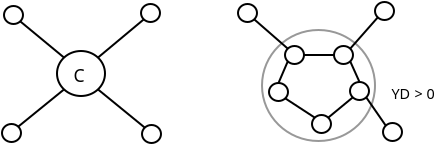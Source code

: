 <?xml version="1.0" encoding="UTF-8"?>
<dia:diagram xmlns:dia="http://www.lysator.liu.se/~alla/dia/">
  <dia:layer name="Hintergrund" visible="true">
    <dia:object type="Standard - Ellipse" version="0" id="O0">
      <dia:attribute name="obj_pos">
        <dia:point val="18.0,4.35"/>
      </dia:attribute>
      <dia:attribute name="obj_bb">
        <dia:rectangle val="17.95,4.3;23.7,9.95"/>
      </dia:attribute>
      <dia:attribute name="elem_corner">
        <dia:point val="18.0,4.35"/>
      </dia:attribute>
      <dia:attribute name="elem_width">
        <dia:real val="5.65"/>
      </dia:attribute>
      <dia:attribute name="elem_height">
        <dia:real val="5.55"/>
      </dia:attribute>
      <dia:attribute name="border_width">
        <dia:real val="0.1"/>
      </dia:attribute>
      <dia:attribute name="border_color">
        <dia:color val="#989898"/>
      </dia:attribute>
    </dia:object>
    <dia:object type="Standard - Ellipse" version="0" id="O1">
      <dia:attribute name="obj_pos">
        <dia:point val="5.1,3.15"/>
      </dia:attribute>
      <dia:attribute name="obj_bb">
        <dia:rectangle val="5.05,3.1;6.1,4.1"/>
      </dia:attribute>
      <dia:attribute name="elem_corner">
        <dia:point val="5.1,3.15"/>
      </dia:attribute>
      <dia:attribute name="elem_width">
        <dia:real val="0.95"/>
      </dia:attribute>
      <dia:attribute name="elem_height">
        <dia:real val="0.9"/>
      </dia:attribute>
    </dia:object>
    <dia:object type="Standard - Ellipse" version="0" id="O2">
      <dia:attribute name="obj_pos">
        <dia:point val="5,9.05"/>
      </dia:attribute>
      <dia:attribute name="obj_bb">
        <dia:rectangle val="4.95,9;6,10"/>
      </dia:attribute>
      <dia:attribute name="elem_corner">
        <dia:point val="5,9.05"/>
      </dia:attribute>
      <dia:attribute name="elem_width">
        <dia:real val="0.95"/>
      </dia:attribute>
      <dia:attribute name="elem_height">
        <dia:real val="0.9"/>
      </dia:attribute>
    </dia:object>
    <dia:object type="Standard - Ellipse" version="0" id="O3">
      <dia:attribute name="obj_pos">
        <dia:point val="11.95,3.05"/>
      </dia:attribute>
      <dia:attribute name="obj_bb">
        <dia:rectangle val="11.9,3;12.95,4"/>
      </dia:attribute>
      <dia:attribute name="elem_corner">
        <dia:point val="11.95,3.05"/>
      </dia:attribute>
      <dia:attribute name="elem_width">
        <dia:real val="0.95"/>
      </dia:attribute>
      <dia:attribute name="elem_height">
        <dia:real val="0.9"/>
      </dia:attribute>
    </dia:object>
    <dia:object type="Standard - Ellipse" version="0" id="O4">
      <dia:attribute name="obj_pos">
        <dia:point val="12,9.1"/>
      </dia:attribute>
      <dia:attribute name="obj_bb">
        <dia:rectangle val="11.95,9.05;13,10.05"/>
      </dia:attribute>
      <dia:attribute name="elem_corner">
        <dia:point val="12,9.1"/>
      </dia:attribute>
      <dia:attribute name="elem_width">
        <dia:real val="0.95"/>
      </dia:attribute>
      <dia:attribute name="elem_height">
        <dia:real val="0.9"/>
      </dia:attribute>
    </dia:object>
    <dia:object type="Standard - Ellipse" version="0" id="O5">
      <dia:attribute name="obj_pos">
        <dia:point val="7.75,5.4"/>
      </dia:attribute>
      <dia:attribute name="obj_bb">
        <dia:rectangle val="7.7,5.35;10.2,7.7"/>
      </dia:attribute>
      <dia:attribute name="elem_corner">
        <dia:point val="7.75,5.4"/>
      </dia:attribute>
      <dia:attribute name="elem_width">
        <dia:real val="2.4"/>
      </dia:attribute>
      <dia:attribute name="elem_height">
        <dia:real val="2.25"/>
      </dia:attribute>
    </dia:object>
    <dia:object type="Standard - Text" version="0" id="O6">
      <dia:attribute name="obj_pos">
        <dia:point val="8.85,6.95"/>
      </dia:attribute>
      <dia:attribute name="obj_bb">
        <dia:rectangle val="8.413,6.057;9.237,7.307"/>
      </dia:attribute>
      <dia:attribute name="text">
        <dia:composite type="text">
          <dia:attribute name="string">
            <dia:string>#C#</dia:string>
          </dia:attribute>
          <dia:attribute name="font">
            <dia:font name="Helvetica"/>
          </dia:attribute>
          <dia:attribute name="height">
            <dia:real val="1.1"/>
          </dia:attribute>
          <dia:attribute name="pos">
            <dia:point val="8.85,6.95"/>
          </dia:attribute>
          <dia:attribute name="color">
            <dia:color val="#000000"/>
          </dia:attribute>
          <dia:attribute name="alignment">
            <dia:enum val="1"/>
          </dia:attribute>
        </dia:composite>
      </dia:attribute>
    </dia:object>
    <dia:object type="Standard - Line" version="0" id="O7">
      <dia:attribute name="obj_pos">
        <dia:point val="12.089,3.818"/>
      </dia:attribute>
      <dia:attribute name="obj_bb">
        <dia:rectangle val="9.728,3.748;12.159,5.8"/>
      </dia:attribute>
      <dia:attribute name="conn_endpoints">
        <dia:point val="12.089,3.818"/>
        <dia:point val="9.799,5.729"/>
      </dia:attribute>
      <dia:attribute name="numcp">
        <dia:int val="1"/>
      </dia:attribute>
      <dia:connections>
        <dia:connection handle="0" to="O3" connection="5"/>
        <dia:connection handle="1" to="O5" connection="2"/>
      </dia:connections>
    </dia:object>
    <dia:object type="Standard - Line" version="0" id="O8">
      <dia:attribute name="obj_pos">
        <dia:point val="5.911,3.918"/>
      </dia:attribute>
      <dia:attribute name="obj_bb">
        <dia:rectangle val="5.84,3.848;8.172,5.8"/>
      </dia:attribute>
      <dia:attribute name="conn_endpoints">
        <dia:point val="5.911,3.918"/>
        <dia:point val="8.101,5.729"/>
      </dia:attribute>
      <dia:attribute name="numcp">
        <dia:int val="1"/>
      </dia:attribute>
      <dia:connections>
        <dia:connection handle="0" to="O1" connection="7"/>
        <dia:connection handle="1" to="O5" connection="0"/>
      </dia:connections>
    </dia:object>
    <dia:object type="Standard - Line" version="0" id="O9">
      <dia:attribute name="obj_pos">
        <dia:point val="5.811,9.182"/>
      </dia:attribute>
      <dia:attribute name="obj_bb">
        <dia:rectangle val="5.741,7.25;8.172,9.252"/>
      </dia:attribute>
      <dia:attribute name="conn_endpoints">
        <dia:point val="5.811,9.182"/>
        <dia:point val="8.101,7.321"/>
      </dia:attribute>
      <dia:attribute name="numcp">
        <dia:int val="1"/>
      </dia:attribute>
      <dia:connections>
        <dia:connection handle="0" to="O2" connection="2"/>
        <dia:connection handle="1" to="O5" connection="5"/>
      </dia:connections>
    </dia:object>
    <dia:object type="Standard - Line" version="0" id="O10">
      <dia:attribute name="obj_pos">
        <dia:point val="12.139,9.232"/>
      </dia:attribute>
      <dia:attribute name="obj_bb">
        <dia:rectangle val="9.728,7.25;12.21,9.302"/>
      </dia:attribute>
      <dia:attribute name="conn_endpoints">
        <dia:point val="12.139,9.232"/>
        <dia:point val="9.799,7.321"/>
      </dia:attribute>
      <dia:attribute name="numcp">
        <dia:int val="1"/>
      </dia:attribute>
      <dia:connections>
        <dia:connection handle="0" to="O4" connection="0"/>
        <dia:connection handle="1" to="O5" connection="7"/>
      </dia:connections>
    </dia:object>
    <dia:object type="Standard - Ellipse" version="0" id="O11">
      <dia:attribute name="obj_pos">
        <dia:point val="16.8,3.05"/>
      </dia:attribute>
      <dia:attribute name="obj_bb">
        <dia:rectangle val="16.75,3;17.8,4"/>
      </dia:attribute>
      <dia:attribute name="elem_corner">
        <dia:point val="16.8,3.05"/>
      </dia:attribute>
      <dia:attribute name="elem_width">
        <dia:real val="0.95"/>
      </dia:attribute>
      <dia:attribute name="elem_height">
        <dia:real val="0.9"/>
      </dia:attribute>
    </dia:object>
    <dia:object type="Standard - Ellipse" version="0" id="O12">
      <dia:attribute name="obj_pos">
        <dia:point val="23.65,2.95"/>
      </dia:attribute>
      <dia:attribute name="obj_bb">
        <dia:rectangle val="23.6,2.9;24.65,3.9"/>
      </dia:attribute>
      <dia:attribute name="elem_corner">
        <dia:point val="23.65,2.95"/>
      </dia:attribute>
      <dia:attribute name="elem_width">
        <dia:real val="0.95"/>
      </dia:attribute>
      <dia:attribute name="elem_height">
        <dia:real val="0.9"/>
      </dia:attribute>
    </dia:object>
    <dia:object type="Standard - Ellipse" version="0" id="O13">
      <dia:attribute name="obj_pos">
        <dia:point val="24.05,9"/>
      </dia:attribute>
      <dia:attribute name="obj_bb">
        <dia:rectangle val="24.0,8.95;25.05,9.95"/>
      </dia:attribute>
      <dia:attribute name="elem_corner">
        <dia:point val="24.05,9"/>
      </dia:attribute>
      <dia:attribute name="elem_width">
        <dia:real val="0.95"/>
      </dia:attribute>
      <dia:attribute name="elem_height">
        <dia:real val="0.9"/>
      </dia:attribute>
    </dia:object>
    <dia:object type="Standard - Line" version="0" id="O14">
      <dia:attribute name="obj_pos">
        <dia:point val="23.789,3.718"/>
      </dia:attribute>
      <dia:attribute name="obj_bb">
        <dia:rectangle val="22.34,3.648;23.86,5.352"/>
      </dia:attribute>
      <dia:attribute name="conn_endpoints">
        <dia:point val="23.789,3.718"/>
        <dia:point val="22.411,5.282"/>
      </dia:attribute>
      <dia:attribute name="numcp">
        <dia:int val="1"/>
      </dia:attribute>
      <dia:connections>
        <dia:connection handle="0" to="O12" connection="5"/>
        <dia:connection handle="1" to="O18" connection="2"/>
      </dia:connections>
    </dia:object>
    <dia:object type="Standard - Line" version="0" id="O15">
      <dia:attribute name="obj_pos">
        <dia:point val="17.611,3.818"/>
      </dia:attribute>
      <dia:attribute name="obj_bb">
        <dia:rectangle val="17.54,3.748;19.36,5.352"/>
      </dia:attribute>
      <dia:attribute name="conn_endpoints">
        <dia:point val="17.611,3.818"/>
        <dia:point val="19.289,5.282"/>
      </dia:attribute>
      <dia:attribute name="numcp">
        <dia:int val="1"/>
      </dia:attribute>
      <dia:connections>
        <dia:connection handle="0" to="O11" connection="7"/>
        <dia:connection handle="1" to="O17" connection="0"/>
      </dia:connections>
    </dia:object>
    <dia:object type="Standard - Line" version="0" id="O16">
      <dia:attribute name="obj_pos">
        <dia:point val="24.189,9.132"/>
      </dia:attribute>
      <dia:attribute name="obj_bb">
        <dia:rectangle val="23.141,7.649;24.259,9.201"/>
      </dia:attribute>
      <dia:attribute name="conn_endpoints">
        <dia:point val="24.189,9.132"/>
        <dia:point val="23.211,7.718"/>
      </dia:attribute>
      <dia:attribute name="numcp">
        <dia:int val="1"/>
      </dia:attribute>
      <dia:connections>
        <dia:connection handle="0" to="O13" connection="0"/>
        <dia:connection handle="1" to="O19" connection="7"/>
      </dia:connections>
    </dia:object>
    <dia:object type="Standard - Ellipse" version="0" id="O17">
      <dia:attribute name="obj_pos">
        <dia:point val="19.15,5.15"/>
      </dia:attribute>
      <dia:attribute name="obj_bb">
        <dia:rectangle val="19.1,5.1;20.15,6.1"/>
      </dia:attribute>
      <dia:attribute name="elem_corner">
        <dia:point val="19.15,5.15"/>
      </dia:attribute>
      <dia:attribute name="elem_width">
        <dia:real val="0.95"/>
      </dia:attribute>
      <dia:attribute name="elem_height">
        <dia:real val="0.9"/>
      </dia:attribute>
    </dia:object>
    <dia:object type="Standard - Ellipse" version="0" id="O18">
      <dia:attribute name="obj_pos">
        <dia:point val="21.6,5.15"/>
      </dia:attribute>
      <dia:attribute name="obj_bb">
        <dia:rectangle val="21.55,5.1;22.6,6.1"/>
      </dia:attribute>
      <dia:attribute name="elem_corner">
        <dia:point val="21.6,5.15"/>
      </dia:attribute>
      <dia:attribute name="elem_width">
        <dia:real val="0.95"/>
      </dia:attribute>
      <dia:attribute name="elem_height">
        <dia:real val="0.9"/>
      </dia:attribute>
    </dia:object>
    <dia:object type="Standard - Ellipse" version="0" id="O19">
      <dia:attribute name="obj_pos">
        <dia:point val="22.4,6.95"/>
      </dia:attribute>
      <dia:attribute name="obj_bb">
        <dia:rectangle val="22.35,6.9;23.4,7.9"/>
      </dia:attribute>
      <dia:attribute name="elem_corner">
        <dia:point val="22.4,6.95"/>
      </dia:attribute>
      <dia:attribute name="elem_width">
        <dia:real val="0.95"/>
      </dia:attribute>
      <dia:attribute name="elem_height">
        <dia:real val="0.9"/>
      </dia:attribute>
    </dia:object>
    <dia:object type="Standard - Ellipse" version="0" id="O20">
      <dia:attribute name="obj_pos">
        <dia:point val="20.5,8.6"/>
      </dia:attribute>
      <dia:attribute name="obj_bb">
        <dia:rectangle val="20.45,8.55;21.5,9.55"/>
      </dia:attribute>
      <dia:attribute name="elem_corner">
        <dia:point val="20.5,8.6"/>
      </dia:attribute>
      <dia:attribute name="elem_width">
        <dia:real val="0.95"/>
      </dia:attribute>
      <dia:attribute name="elem_height">
        <dia:real val="0.9"/>
      </dia:attribute>
    </dia:object>
    <dia:object type="Standard - Ellipse" version="0" id="O21">
      <dia:attribute name="obj_pos">
        <dia:point val="18.35,7"/>
      </dia:attribute>
      <dia:attribute name="obj_bb">
        <dia:rectangle val="18.3,6.95;19.35,7.95"/>
      </dia:attribute>
      <dia:attribute name="elem_corner">
        <dia:point val="18.35,7"/>
      </dia:attribute>
      <dia:attribute name="elem_width">
        <dia:real val="0.95"/>
      </dia:attribute>
      <dia:attribute name="elem_height">
        <dia:real val="0.9"/>
      </dia:attribute>
    </dia:object>
    <dia:object type="Standard - Line" version="0" id="O22">
      <dia:attribute name="obj_pos">
        <dia:point val="19.289,5.918"/>
      </dia:attribute>
      <dia:attribute name="obj_bb">
        <dia:rectangle val="18.759,5.853;19.355,7.066"/>
      </dia:attribute>
      <dia:attribute name="conn_endpoints">
        <dia:point val="19.289,5.918"/>
        <dia:point val="18.825,7"/>
      </dia:attribute>
      <dia:attribute name="numcp">
        <dia:int val="1"/>
      </dia:attribute>
      <dia:connections>
        <dia:connection handle="0" to="O17" connection="5"/>
        <dia:connection handle="1" to="O21" connection="1"/>
      </dia:connections>
    </dia:object>
    <dia:object type="Standard - Line" version="0" id="O23">
      <dia:attribute name="obj_pos">
        <dia:point val="19.161,7.768"/>
      </dia:attribute>
      <dia:attribute name="obj_bb">
        <dia:rectangle val="19.092,7.699;20.708,8.801"/>
      </dia:attribute>
      <dia:attribute name="conn_endpoints">
        <dia:point val="19.161,7.768"/>
        <dia:point val="20.639,8.732"/>
      </dia:attribute>
      <dia:attribute name="numcp">
        <dia:int val="1"/>
      </dia:attribute>
      <dia:connections>
        <dia:connection handle="0" to="O21" connection="7"/>
        <dia:connection handle="1" to="O20" connection="0"/>
      </dia:connections>
    </dia:object>
    <dia:object type="Standard - Line" version="0" id="O24">
      <dia:attribute name="obj_pos">
        <dia:point val="22.539,7.718"/>
      </dia:attribute>
      <dia:attribute name="obj_bb">
        <dia:rectangle val="21.241,7.648;22.61,8.802"/>
      </dia:attribute>
      <dia:attribute name="conn_endpoints">
        <dia:point val="22.539,7.718"/>
        <dia:point val="21.311,8.732"/>
      </dia:attribute>
      <dia:attribute name="numcp">
        <dia:int val="1"/>
      </dia:attribute>
      <dia:connections>
        <dia:connection handle="0" to="O19" connection="5"/>
        <dia:connection handle="1" to="O20" connection="2"/>
      </dia:connections>
    </dia:object>
    <dia:object type="Standard - Line" version="0" id="O25">
      <dia:attribute name="obj_pos">
        <dia:point val="22.411,5.918"/>
      </dia:attribute>
      <dia:attribute name="obj_bb">
        <dia:rectangle val="22.345,5.852;22.941,7.016"/>
      </dia:attribute>
      <dia:attribute name="conn_endpoints">
        <dia:point val="22.411,5.918"/>
        <dia:point val="22.875,6.95"/>
      </dia:attribute>
      <dia:attribute name="numcp">
        <dia:int val="1"/>
      </dia:attribute>
      <dia:connections>
        <dia:connection handle="0" to="O18" connection="7"/>
        <dia:connection handle="1" to="O19" connection="1"/>
      </dia:connections>
    </dia:object>
    <dia:object type="Standard - Line" version="0" id="O26">
      <dia:attribute name="obj_pos">
        <dia:point val="20.1,5.6"/>
      </dia:attribute>
      <dia:attribute name="obj_bb">
        <dia:rectangle val="20.05,5.55;21.65,5.65"/>
      </dia:attribute>
      <dia:attribute name="conn_endpoints">
        <dia:point val="20.1,5.6"/>
        <dia:point val="21.6,5.6"/>
      </dia:attribute>
      <dia:attribute name="numcp">
        <dia:int val="1"/>
      </dia:attribute>
      <dia:connections>
        <dia:connection handle="0" to="O17" connection="4"/>
        <dia:connection handle="1" to="O18" connection="3"/>
      </dia:connections>
    </dia:object>
    <dia:object type="Standard - Text" version="0" id="O27">
      <dia:attribute name="obj_pos">
        <dia:point val="25.55,7.8"/>
      </dia:attribute>
      <dia:attribute name="obj_bb">
        <dia:rectangle val="24.125,7.06;27.026,8.11"/>
      </dia:attribute>
      <dia:attribute name="text">
        <dia:composite type="text">
          <dia:attribute name="string">
            <dia:string>#YD &gt; 0#</dia:string>
          </dia:attribute>
          <dia:attribute name="font">
            <dia:font name="Helvetica"/>
          </dia:attribute>
          <dia:attribute name="height">
            <dia:real val="0.9"/>
          </dia:attribute>
          <dia:attribute name="pos">
            <dia:point val="25.55,7.8"/>
          </dia:attribute>
          <dia:attribute name="color">
            <dia:color val="#000000"/>
          </dia:attribute>
          <dia:attribute name="alignment">
            <dia:enum val="1"/>
          </dia:attribute>
        </dia:composite>
      </dia:attribute>
    </dia:object>
  </dia:layer>
</dia:diagram>
